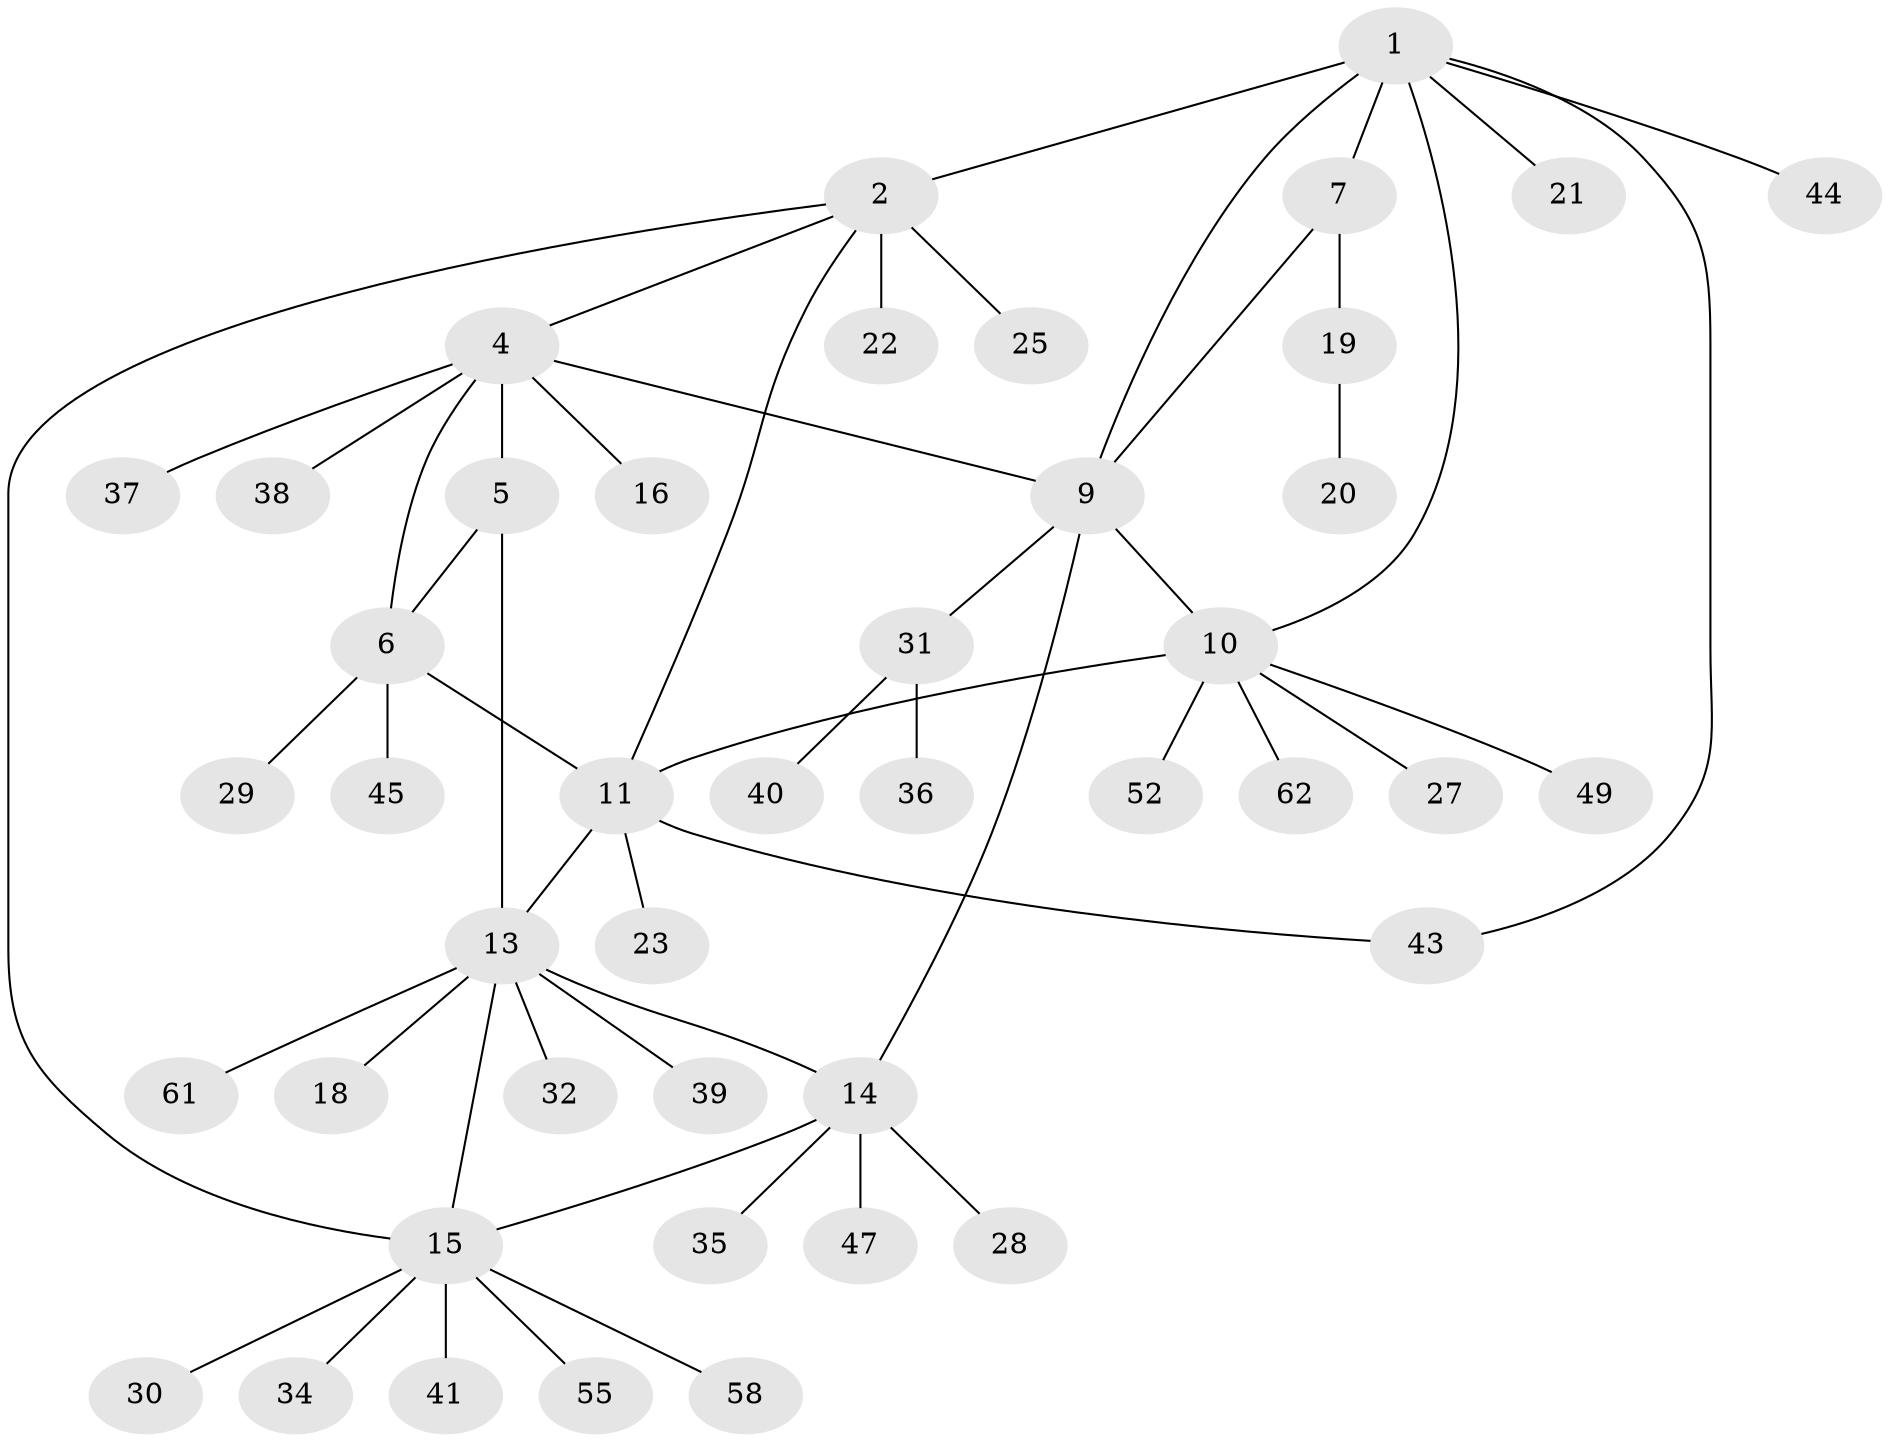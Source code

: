 // original degree distribution, {6: 0.047619047619047616, 4: 0.06349206349206349, 5: 0.031746031746031744, 8: 0.015873015873015872, 3: 0.09523809523809523, 7: 0.047619047619047616, 9: 0.015873015873015872, 1: 0.5714285714285714, 2: 0.1111111111111111}
// Generated by graph-tools (version 1.1) at 2025/11/02/27/25 16:11:32]
// undirected, 44 vertices, 54 edges
graph export_dot {
graph [start="1"]
  node [color=gray90,style=filled];
  1 [super="+8"];
  2 [super="+3"];
  4 [super="+48"];
  5;
  6 [super="+26"];
  7;
  9 [super="+51"];
  10 [super="+12"];
  11 [super="+54"];
  13 [super="+56"];
  14 [super="+24"];
  15 [super="+17"];
  16;
  18;
  19 [super="+63"];
  20 [super="+59"];
  21;
  22;
  23;
  25 [super="+60"];
  27;
  28;
  29;
  30;
  31 [super="+46"];
  32 [super="+33"];
  34;
  35;
  36;
  37 [super="+42"];
  38;
  39;
  40 [super="+53"];
  41;
  43 [super="+57"];
  44;
  45;
  47 [super="+50"];
  49;
  52;
  55;
  58;
  61;
  62;
  1 -- 2 [weight=2];
  1 -- 21;
  1 -- 44;
  1 -- 10;
  1 -- 43;
  1 -- 9;
  1 -- 7;
  2 -- 4;
  2 -- 11;
  2 -- 22;
  2 -- 25;
  2 -- 15;
  4 -- 5;
  4 -- 6;
  4 -- 9;
  4 -- 16;
  4 -- 37;
  4 -- 38;
  5 -- 6;
  5 -- 13;
  6 -- 11;
  6 -- 29;
  6 -- 45;
  7 -- 9;
  7 -- 19;
  9 -- 10;
  9 -- 14;
  9 -- 31;
  10 -- 11 [weight=2];
  10 -- 27;
  10 -- 49;
  10 -- 52;
  10 -- 62;
  11 -- 13;
  11 -- 23;
  11 -- 43;
  13 -- 14;
  13 -- 15;
  13 -- 18;
  13 -- 32;
  13 -- 39;
  13 -- 61;
  14 -- 15;
  14 -- 35;
  14 -- 28;
  14 -- 47;
  15 -- 30;
  15 -- 41;
  15 -- 55;
  15 -- 34;
  15 -- 58;
  19 -- 20;
  31 -- 36;
  31 -- 40;
}
